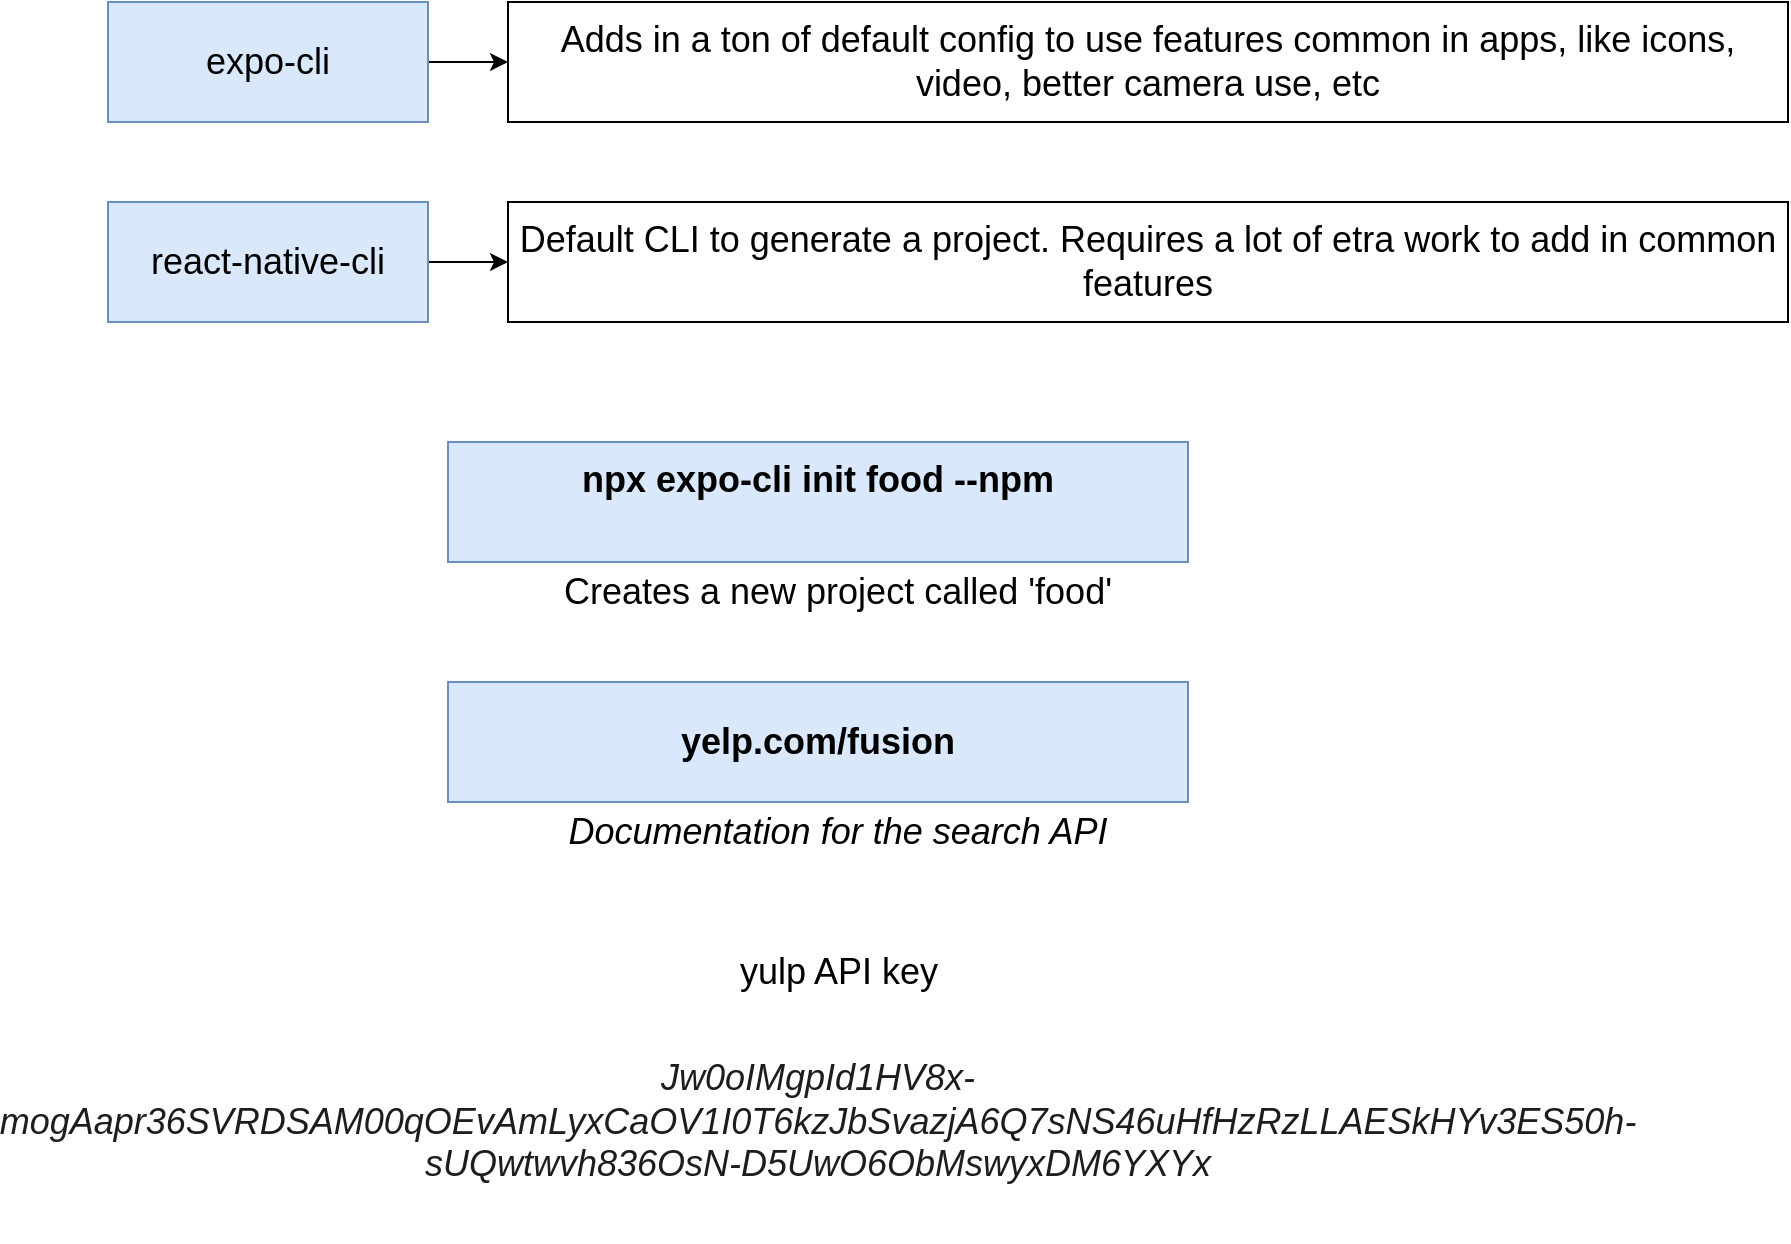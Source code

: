 <mxfile version="15.8.7" type="device"><diagram id="WrwqOSiqOzAzMB3x5bqd" name="App Generation ways"><mxGraphModel dx="868" dy="566" grid="1" gridSize="10" guides="1" tooltips="1" connect="1" arrows="1" fold="1" page="1" pageScale="1" pageWidth="827" pageHeight="1169" math="0" shadow="0"><root><mxCell id="0"/><mxCell id="1" parent="0"/><mxCell id="i_Wmv0vjqxrvGVxS2NF4-6" value="" style="edgeStyle=orthogonalEdgeStyle;rounded=0;orthogonalLoop=1;jettySize=auto;html=1;fontSize=18;" edge="1" parent="1" source="i_Wmv0vjqxrvGVxS2NF4-1" target="i_Wmv0vjqxrvGVxS2NF4-3"><mxGeometry relative="1" as="geometry"/></mxCell><mxCell id="i_Wmv0vjqxrvGVxS2NF4-1" value="&lt;font style=&quot;font-size: 18px&quot;&gt;expo-cli&lt;/font&gt;" style="rounded=0;whiteSpace=wrap;html=1;fillColor=#dae8fc;strokeColor=#6c8ebf;" vertex="1" parent="1"><mxGeometry x="360" y="260" width="160" height="60" as="geometry"/></mxCell><mxCell id="i_Wmv0vjqxrvGVxS2NF4-7" value="" style="edgeStyle=orthogonalEdgeStyle;rounded=0;orthogonalLoop=1;jettySize=auto;html=1;fontSize=18;" edge="1" parent="1" source="i_Wmv0vjqxrvGVxS2NF4-2" target="i_Wmv0vjqxrvGVxS2NF4-5"><mxGeometry relative="1" as="geometry"/></mxCell><mxCell id="i_Wmv0vjqxrvGVxS2NF4-2" value="&lt;font style=&quot;font-size: 18px&quot;&gt;react-native-cli&lt;/font&gt;" style="rounded=0;whiteSpace=wrap;html=1;fillColor=#dae8fc;strokeColor=#6c8ebf;" vertex="1" parent="1"><mxGeometry x="360" y="360" width="160" height="60" as="geometry"/></mxCell><mxCell id="i_Wmv0vjqxrvGVxS2NF4-3" value="&lt;font style=&quot;font-size: 18px&quot;&gt;Adds in a ton of default config to use features common in apps, like icons, video, better camera use, etc&lt;/font&gt;" style="rounded=0;whiteSpace=wrap;html=1;" vertex="1" parent="1"><mxGeometry x="560" y="260" width="640" height="60" as="geometry"/></mxCell><mxCell id="i_Wmv0vjqxrvGVxS2NF4-5" value="&lt;span style=&quot;font-size: 18px&quot;&gt;Default CLI to generate a project. Requires a lot of etra work to add in common features&lt;/span&gt;" style="rounded=0;whiteSpace=wrap;html=1;" vertex="1" parent="1"><mxGeometry x="560" y="360" width="640" height="60" as="geometry"/></mxCell><mxCell id="i_Wmv0vjqxrvGVxS2NF4-8" value="&lt;div&gt;&lt;b&gt;npx expo-cli init food --npm&lt;/b&gt;&lt;/div&gt;&lt;div&gt;&lt;br&gt;&lt;/div&gt;" style="rounded=0;whiteSpace=wrap;html=1;fontSize=18;fillColor=#dae8fc;strokeColor=#6c8ebf;" vertex="1" parent="1"><mxGeometry x="530" y="480" width="370" height="60" as="geometry"/></mxCell><mxCell id="i_Wmv0vjqxrvGVxS2NF4-9" value="Creates a new project called 'food'" style="text;html=1;strokeColor=none;fillColor=none;align=center;verticalAlign=middle;whiteSpace=wrap;rounded=0;fontSize=18;" vertex="1" parent="1"><mxGeometry x="570" y="540" width="310" height="30" as="geometry"/></mxCell><mxCell id="i_Wmv0vjqxrvGVxS2NF4-10" value="&lt;div&gt;&lt;b&gt;yelp.com/fusion&lt;/b&gt;&lt;/div&gt;" style="rounded=0;whiteSpace=wrap;html=1;fontSize=18;fillColor=#dae8fc;strokeColor=#6c8ebf;" vertex="1" parent="1"><mxGeometry x="530" y="600" width="370" height="60" as="geometry"/></mxCell><mxCell id="i_Wmv0vjqxrvGVxS2NF4-11" value="&lt;i&gt;Documentation for the search API&lt;/i&gt;" style="text;html=1;strokeColor=none;fillColor=none;align=center;verticalAlign=middle;whiteSpace=wrap;rounded=0;fontSize=18;" vertex="1" parent="1"><mxGeometry x="570" y="660" width="310" height="30" as="geometry"/></mxCell><mxCell id="i_Wmv0vjqxrvGVxS2NF4-13" value="&lt;em style=&quot;box-sizing: border-box ; margin: 0px ; padding: 0px ; color: rgb(28 , 29 , 31) ; font-family: &amp;#34;sf pro text&amp;#34; , , &amp;#34;blinkmacsystemfont&amp;#34; , &amp;#34;roboto&amp;#34; , &amp;#34;segoe ui&amp;#34; , &amp;#34;helvetica&amp;#34; , &amp;#34;arial&amp;#34; , sans-serif , &amp;#34;apple color emoji&amp;#34; , &amp;#34;segoe ui emoji&amp;#34; , &amp;#34;segoe ui symbol&amp;#34; ; background-color: rgb(255 , 255 , 255)&quot;&gt;Jw0oIMgpId1HV8x-mogAapr36SVRDSAM00qOEvAmLyxCaOV1I0T6kzJbSvazjA6Q7sNS46uHfHzRzLLAESkHYv3ES50h-sUQwtwvh836OsN-D5UwO6ObMswyxDM6YXYx&lt;/em&gt;" style="text;html=1;strokeColor=none;fillColor=none;align=center;verticalAlign=middle;whiteSpace=wrap;rounded=0;fontSize=18;" vertex="1" parent="1"><mxGeometry x="525" y="760" width="380" height="120" as="geometry"/></mxCell><mxCell id="i_Wmv0vjqxrvGVxS2NF4-14" value="yulp API key" style="text;html=1;strokeColor=none;fillColor=none;align=center;verticalAlign=middle;whiteSpace=wrap;rounded=0;fontSize=18;" vertex="1" parent="1"><mxGeometry x="652.5" y="730" width="145" height="30" as="geometry"/></mxCell></root></mxGraphModel></diagram></mxfile>